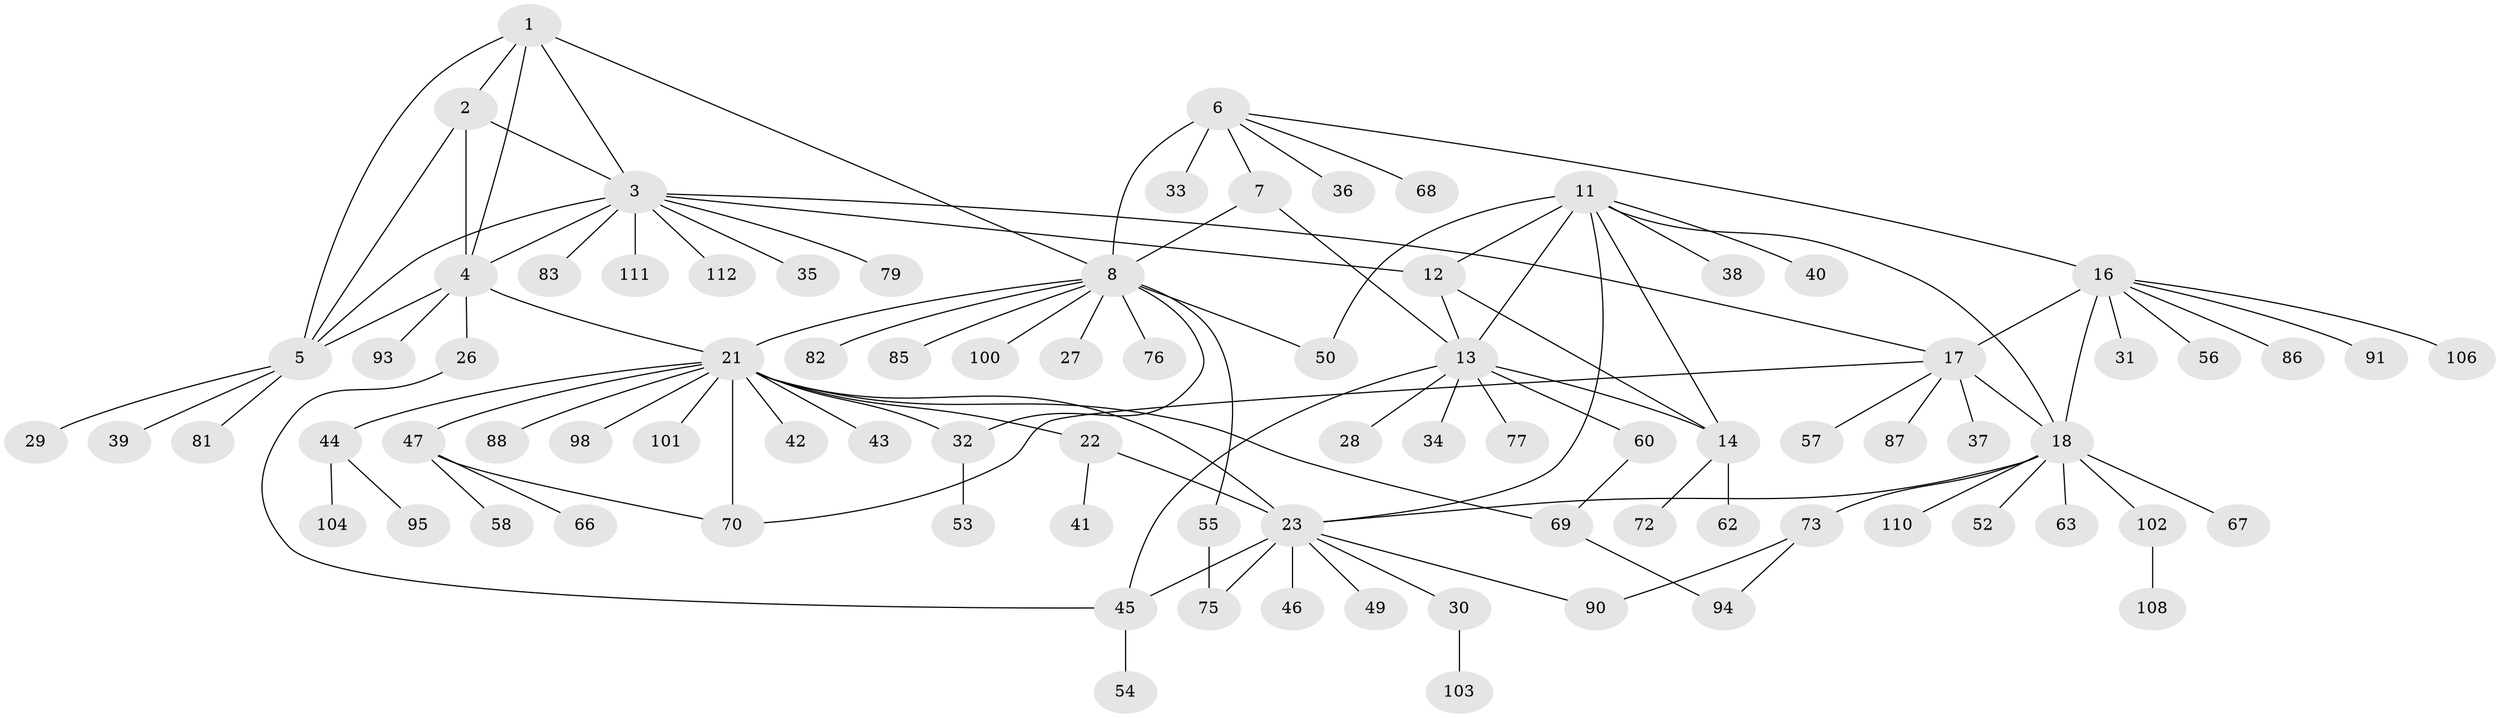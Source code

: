 // original degree distribution, {5: 0.03571428571428571, 4: 0.026785714285714284, 11: 0.026785714285714284, 7: 0.044642857142857144, 6: 0.05357142857142857, 10: 0.017857142857142856, 8: 0.03571428571428571, 13: 0.008928571428571428, 2: 0.16964285714285715, 1: 0.5357142857142857, 3: 0.044642857142857144}
// Generated by graph-tools (version 1.1) at 2025/42/03/06/25 10:42:14]
// undirected, 86 vertices, 113 edges
graph export_dot {
graph [start="1"]
  node [color=gray90,style=filled];
  1;
  2;
  3 [super="+96"];
  4 [super="+48"];
  5 [super="+74"];
  6 [super="+9"];
  7 [super="+61"];
  8 [super="+10"];
  11 [super="+51"];
  12 [super="+65"];
  13 [super="+15"];
  14;
  16 [super="+78"];
  17 [super="+20"];
  18 [super="+19"];
  21 [super="+24"];
  22 [super="+59"];
  23 [super="+25"];
  26 [super="+84"];
  27;
  28 [super="+64"];
  29;
  30 [super="+89"];
  31;
  32;
  33;
  34 [super="+71"];
  35;
  36 [super="+105"];
  37;
  38;
  39;
  40;
  41;
  42;
  43;
  44;
  45 [super="+107"];
  46;
  47 [super="+97"];
  49;
  50;
  52;
  53 [super="+99"];
  54;
  55;
  56;
  57;
  58;
  60;
  62;
  63;
  66;
  67;
  68;
  69 [super="+109"];
  70 [super="+80"];
  72;
  73;
  75;
  76;
  77;
  79;
  81;
  82;
  83 [super="+92"];
  85;
  86;
  87;
  88;
  90;
  91;
  93;
  94;
  95;
  98;
  100;
  101;
  102;
  103;
  104;
  106;
  108;
  110;
  111;
  112;
  1 -- 2;
  1 -- 3;
  1 -- 4;
  1 -- 5;
  1 -- 8;
  2 -- 3;
  2 -- 4;
  2 -- 5;
  3 -- 4;
  3 -- 5;
  3 -- 12;
  3 -- 17;
  3 -- 35;
  3 -- 79;
  3 -- 83;
  3 -- 112;
  3 -- 111;
  4 -- 5;
  4 -- 26;
  4 -- 21;
  4 -- 93;
  5 -- 29;
  5 -- 39;
  5 -- 81;
  6 -- 7 [weight=2];
  6 -- 8 [weight=4];
  6 -- 36;
  6 -- 16;
  6 -- 33;
  6 -- 68;
  7 -- 8 [weight=2];
  7 -- 13;
  8 -- 27;
  8 -- 32;
  8 -- 50;
  8 -- 76;
  8 -- 82;
  8 -- 85;
  8 -- 100;
  8 -- 21;
  8 -- 55;
  11 -- 12;
  11 -- 13 [weight=2];
  11 -- 14;
  11 -- 18;
  11 -- 38;
  11 -- 40;
  11 -- 50;
  11 -- 23;
  12 -- 13 [weight=2];
  12 -- 14;
  13 -- 14 [weight=2];
  13 -- 34;
  13 -- 60;
  13 -- 77;
  13 -- 28;
  13 -- 45;
  14 -- 62;
  14 -- 72;
  16 -- 17 [weight=2];
  16 -- 18 [weight=2];
  16 -- 31;
  16 -- 56;
  16 -- 86;
  16 -- 91;
  16 -- 106;
  17 -- 18 [weight=4];
  17 -- 87;
  17 -- 37;
  17 -- 70;
  17 -- 57;
  18 -- 52;
  18 -- 63;
  18 -- 102;
  18 -- 67;
  18 -- 73;
  18 -- 110;
  18 -- 23;
  21 -- 22 [weight=2];
  21 -- 23 [weight=4];
  21 -- 32;
  21 -- 43;
  21 -- 98;
  21 -- 69;
  21 -- 70;
  21 -- 101;
  21 -- 42;
  21 -- 44;
  21 -- 47;
  21 -- 88;
  22 -- 23 [weight=2];
  22 -- 41;
  23 -- 30;
  23 -- 45;
  23 -- 46;
  23 -- 49;
  23 -- 75;
  23 -- 90;
  26 -- 45;
  30 -- 103;
  32 -- 53;
  44 -- 95;
  44 -- 104;
  45 -- 54;
  47 -- 58;
  47 -- 66;
  47 -- 70;
  55 -- 75;
  60 -- 69;
  69 -- 94;
  73 -- 90;
  73 -- 94;
  102 -- 108;
}
